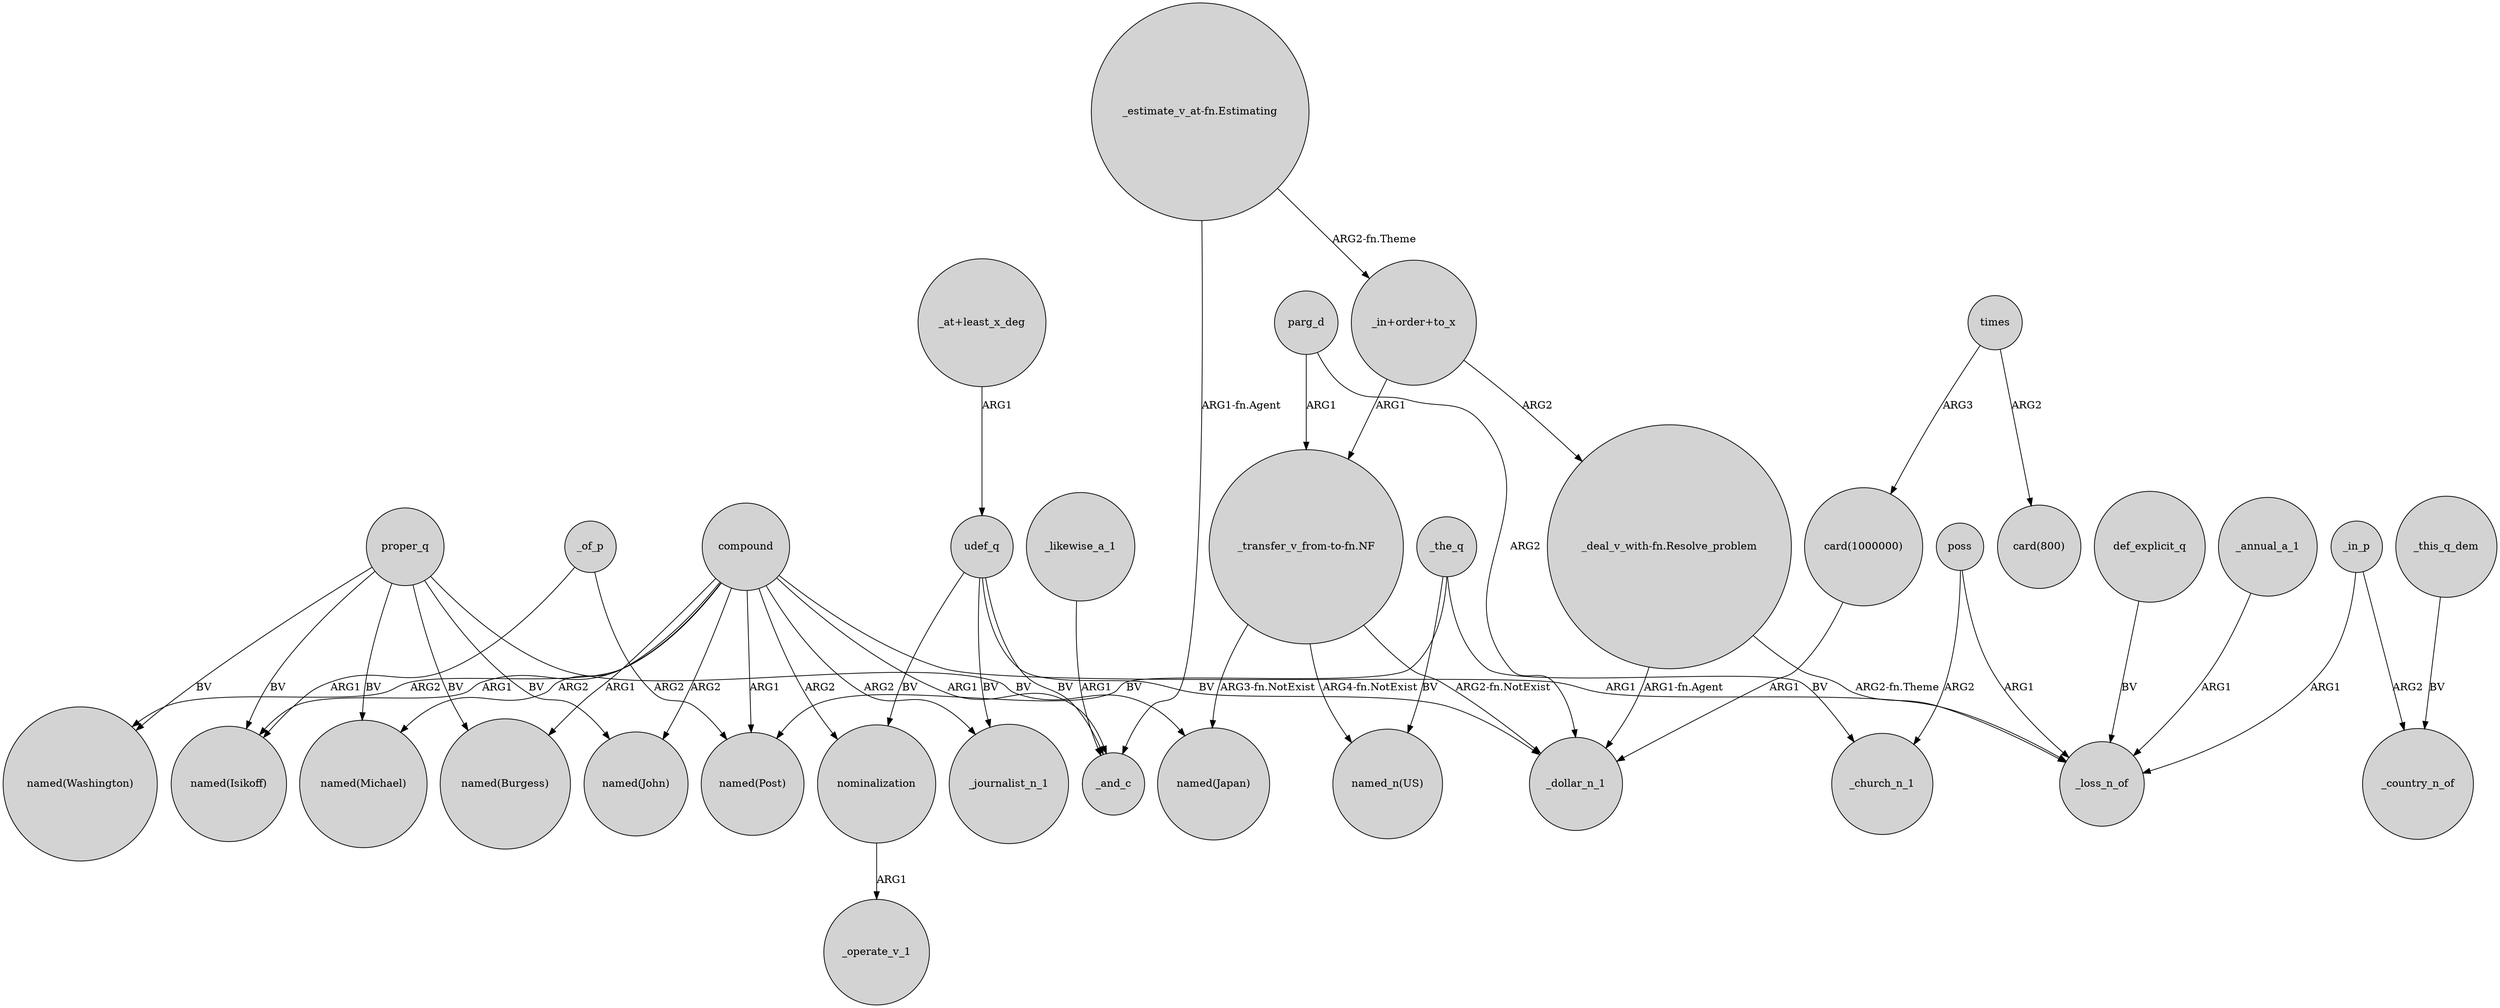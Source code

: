digraph {
	node [shape=circle style=filled]
	compound -> "named(John)" [label=ARG2]
	compound -> "named(Isikoff)" [label=ARG1]
	"_deal_v_with-fn.Resolve_problem" -> _loss_n_of [label="ARG2-fn.Theme"]
	"card(1000000)" -> _dollar_n_1 [label=ARG1]
	nominalization -> _operate_v_1 [label=ARG1]
	"_estimate_v_at-fn.Estimating" -> _and_c [label="ARG1-fn.Agent"]
	udef_q -> _journalist_n_1 [label=BV]
	"_transfer_v_from-to-fn.NF" -> _dollar_n_1 [label="ARG2-fn.NotExist"]
	def_explicit_q -> _loss_n_of [label=BV]
	_annual_a_1 -> _loss_n_of [label=ARG1]
	_in_p -> _loss_n_of [label=ARG1]
	_in_p -> _country_n_of [label=ARG2]
	_this_q_dem -> _country_n_of [label=BV]
	"_deal_v_with-fn.Resolve_problem" -> _dollar_n_1 [label="ARG1-fn.Agent"]
	compound -> nominalization [label=ARG2]
	_the_q -> _church_n_1 [label=BV]
	poss -> _loss_n_of [label=ARG1]
	proper_q -> "named(Japan)" [label=BV]
	compound -> "named(Burgess)" [label=ARG1]
	parg_d -> "_transfer_v_from-to-fn.NF" [label=ARG1]
	proper_q -> "named(Michael)" [label=BV]
	_the_q -> "named_n(US)" [label=BV]
	"_in+order+to_x" -> "_deal_v_with-fn.Resolve_problem" [label=ARG2]
	proper_q -> "named(Washington)" [label=BV]
	"_at+least_x_deg" -> udef_q [label=ARG1]
	_of_p -> "named(Isikoff)" [label=ARG1]
	times -> "card(1000000)" [label=ARG3]
	"_transfer_v_from-to-fn.NF" -> "named_n(US)" [label="ARG4-fn.NotExist"]
	times -> "card(800)" [label=ARG2]
	compound -> _and_c [label=ARG1]
	compound -> _journalist_n_1 [label=ARG2]
	udef_q -> nominalization [label=BV]
	_of_p -> "named(Post)" [label=ARG2]
	parg_d -> _dollar_n_1 [label=ARG2]
	"_in+order+to_x" -> "_transfer_v_from-to-fn.NF" [label=ARG1]
	"_estimate_v_at-fn.Estimating" -> "_in+order+to_x" [label="ARG2-fn.Theme"]
	proper_q -> "named(Burgess)" [label=BV]
	compound -> _loss_n_of [label=ARG1]
	poss -> _church_n_1 [label=ARG2]
	compound -> "named(Washington)" [label=ARG2]
	proper_q -> "named(Isikoff)" [label=BV]
	_the_q -> "named(Post)" [label=BV]
	"_transfer_v_from-to-fn.NF" -> "named(Japan)" [label="ARG3-fn.NotExist"]
	proper_q -> "named(John)" [label=BV]
	udef_q -> _and_c [label=BV]
	_likewise_a_1 -> _and_c [label=ARG1]
	compound -> "named(Michael)" [label=ARG2]
	udef_q -> _dollar_n_1 [label=BV]
	compound -> "named(Post)" [label=ARG1]
}
